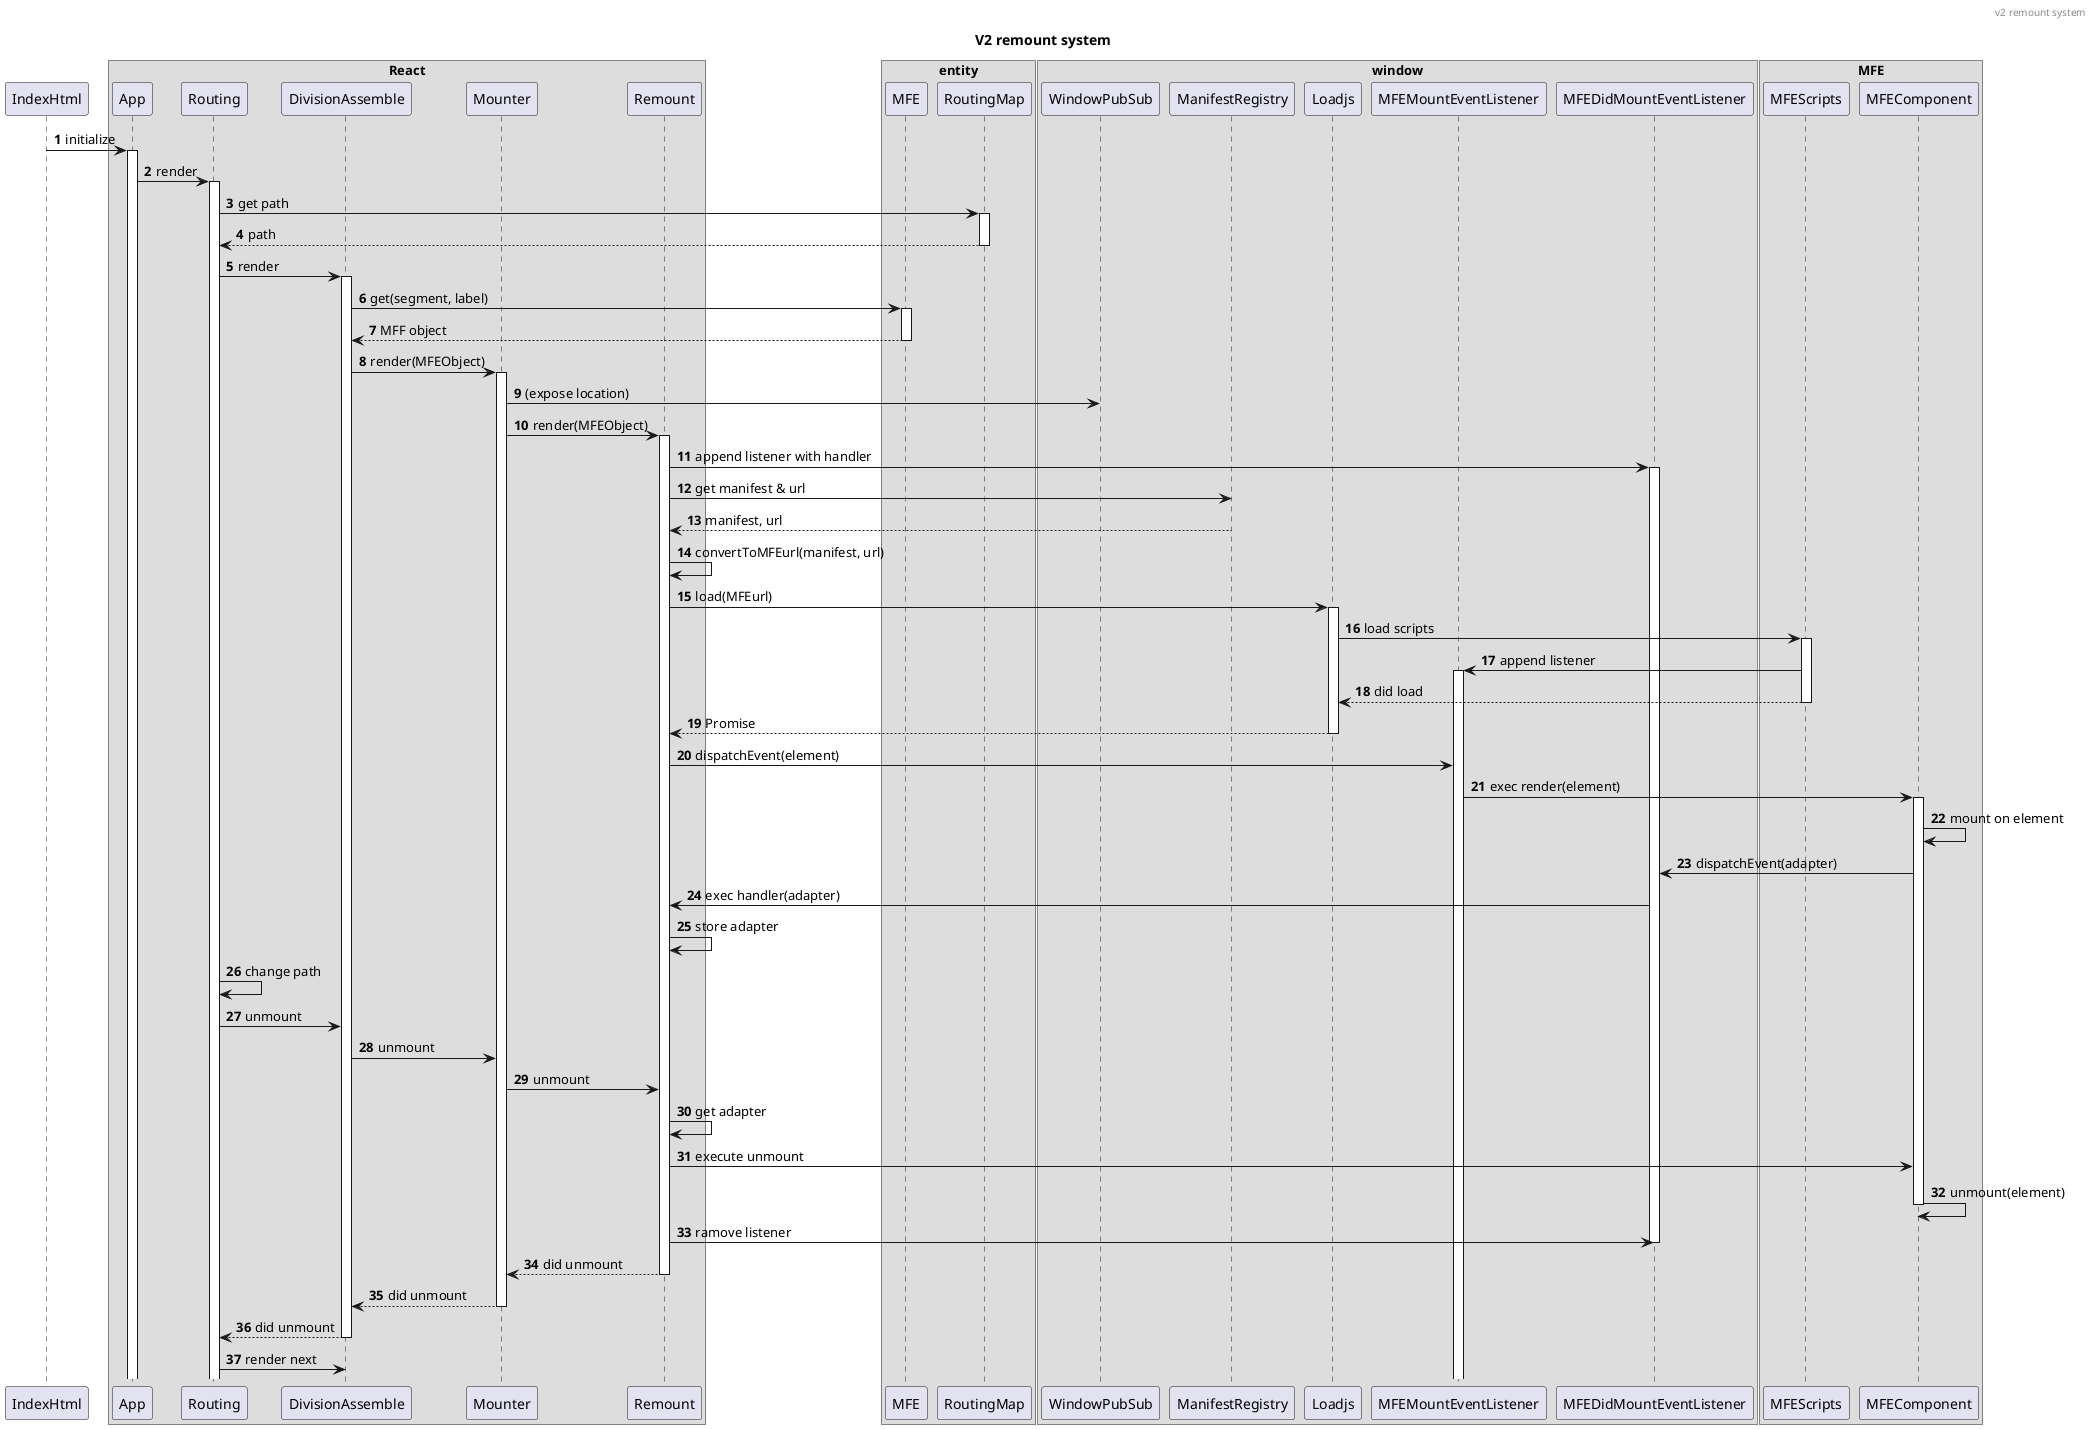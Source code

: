 @startuml
header v2 remount system
title V2 remount system

autonumber

participant IndexHtml

box "React"
    participant App
    participant Routing
    participant DivisionAssemble
    participant Mounter
    participant Remount
end box

box "entity"
    participant MFE
    participant RoutingMap
end box

box "window"
    participant WindowPubSub
    participant ManifestRegistry
    participant Loadjs
    participant MFEMountEventListener
    participant MFEDidMountEventListener
end box

box "MFE"
    participant MFEScripts
    participant MFEComponent
end box

/'
mount phase
'/

IndexHtml -> App ++ : initialize

App -> Routing ++ : render

Routing -> RoutingMap ++ : get path
RoutingMap --> Routing: path
deactivate RoutingMap

Routing -> DivisionAssemble ++ : render

DivisionAssemble -> MFE ++ : get(segment, label)
MFE --> DivisionAssemble: MFF object
deactivate MFE

DivisionAssemble -> Mounter ++ : render(MFEObject)

Mounter -> WindowPubSub: (expose location)
Mounter -> Remount ++ : render(MFEObject)

Remount -> MFEDidMountEventListener ++ : append listener with handler
Remount -> ManifestRegistry: get manifest & url
ManifestRegistry --> Remount: manifest, url
Remount -> Remount: convertToMFEurl(manifest, url)
Remount -> Loadjs ++ : load(MFEurl)

Loadjs -> MFEScripts ++ : load scripts

MFEScripts -> MFEMountEventListener ++ : append listener
MFEScripts --> Loadjs: did load
deactivate MFEScripts

Loadjs --> Remount: Promise
deactivate Loadjs

Remount -> MFEMountEventListener: dispatchEvent(element)

MFEMountEventListener -> MFEComponent ++ : exec render(element)
MFEComponent -> MFEComponent: mount on element
MFEComponent -> MFEDidMountEventListener: dispatchEvent(adapter)
MFEDidMountEventListener -> Remount: exec handler(adapter)
Remount -> Remount: store adapter

/'
  unmount phase
'/

Routing -> Routing: change path
Routing -> DivisionAssemble: unmount
DivisionAssemble -> Mounter: unmount
Mounter -> Remount: unmount

Remount -> Remount: get adapter
Remount -> MFEComponent: execute unmount

MFEComponent -> MFEComponent: unmount(element)
deactivate MFEComponent

Remount -> MFEDidMountEventListener: ramove listener
deactivate MFEDidMountEventListener

Remount --> Mounter: did unmount
deactivate Remount

Mounter --> DivisionAssemble: did unmount
deactivate Mounter

DivisionAssemble --> Routing: did unmount
deactivate DivisionAssemble

Routing -> DivisionAssemble: render next


@enduml